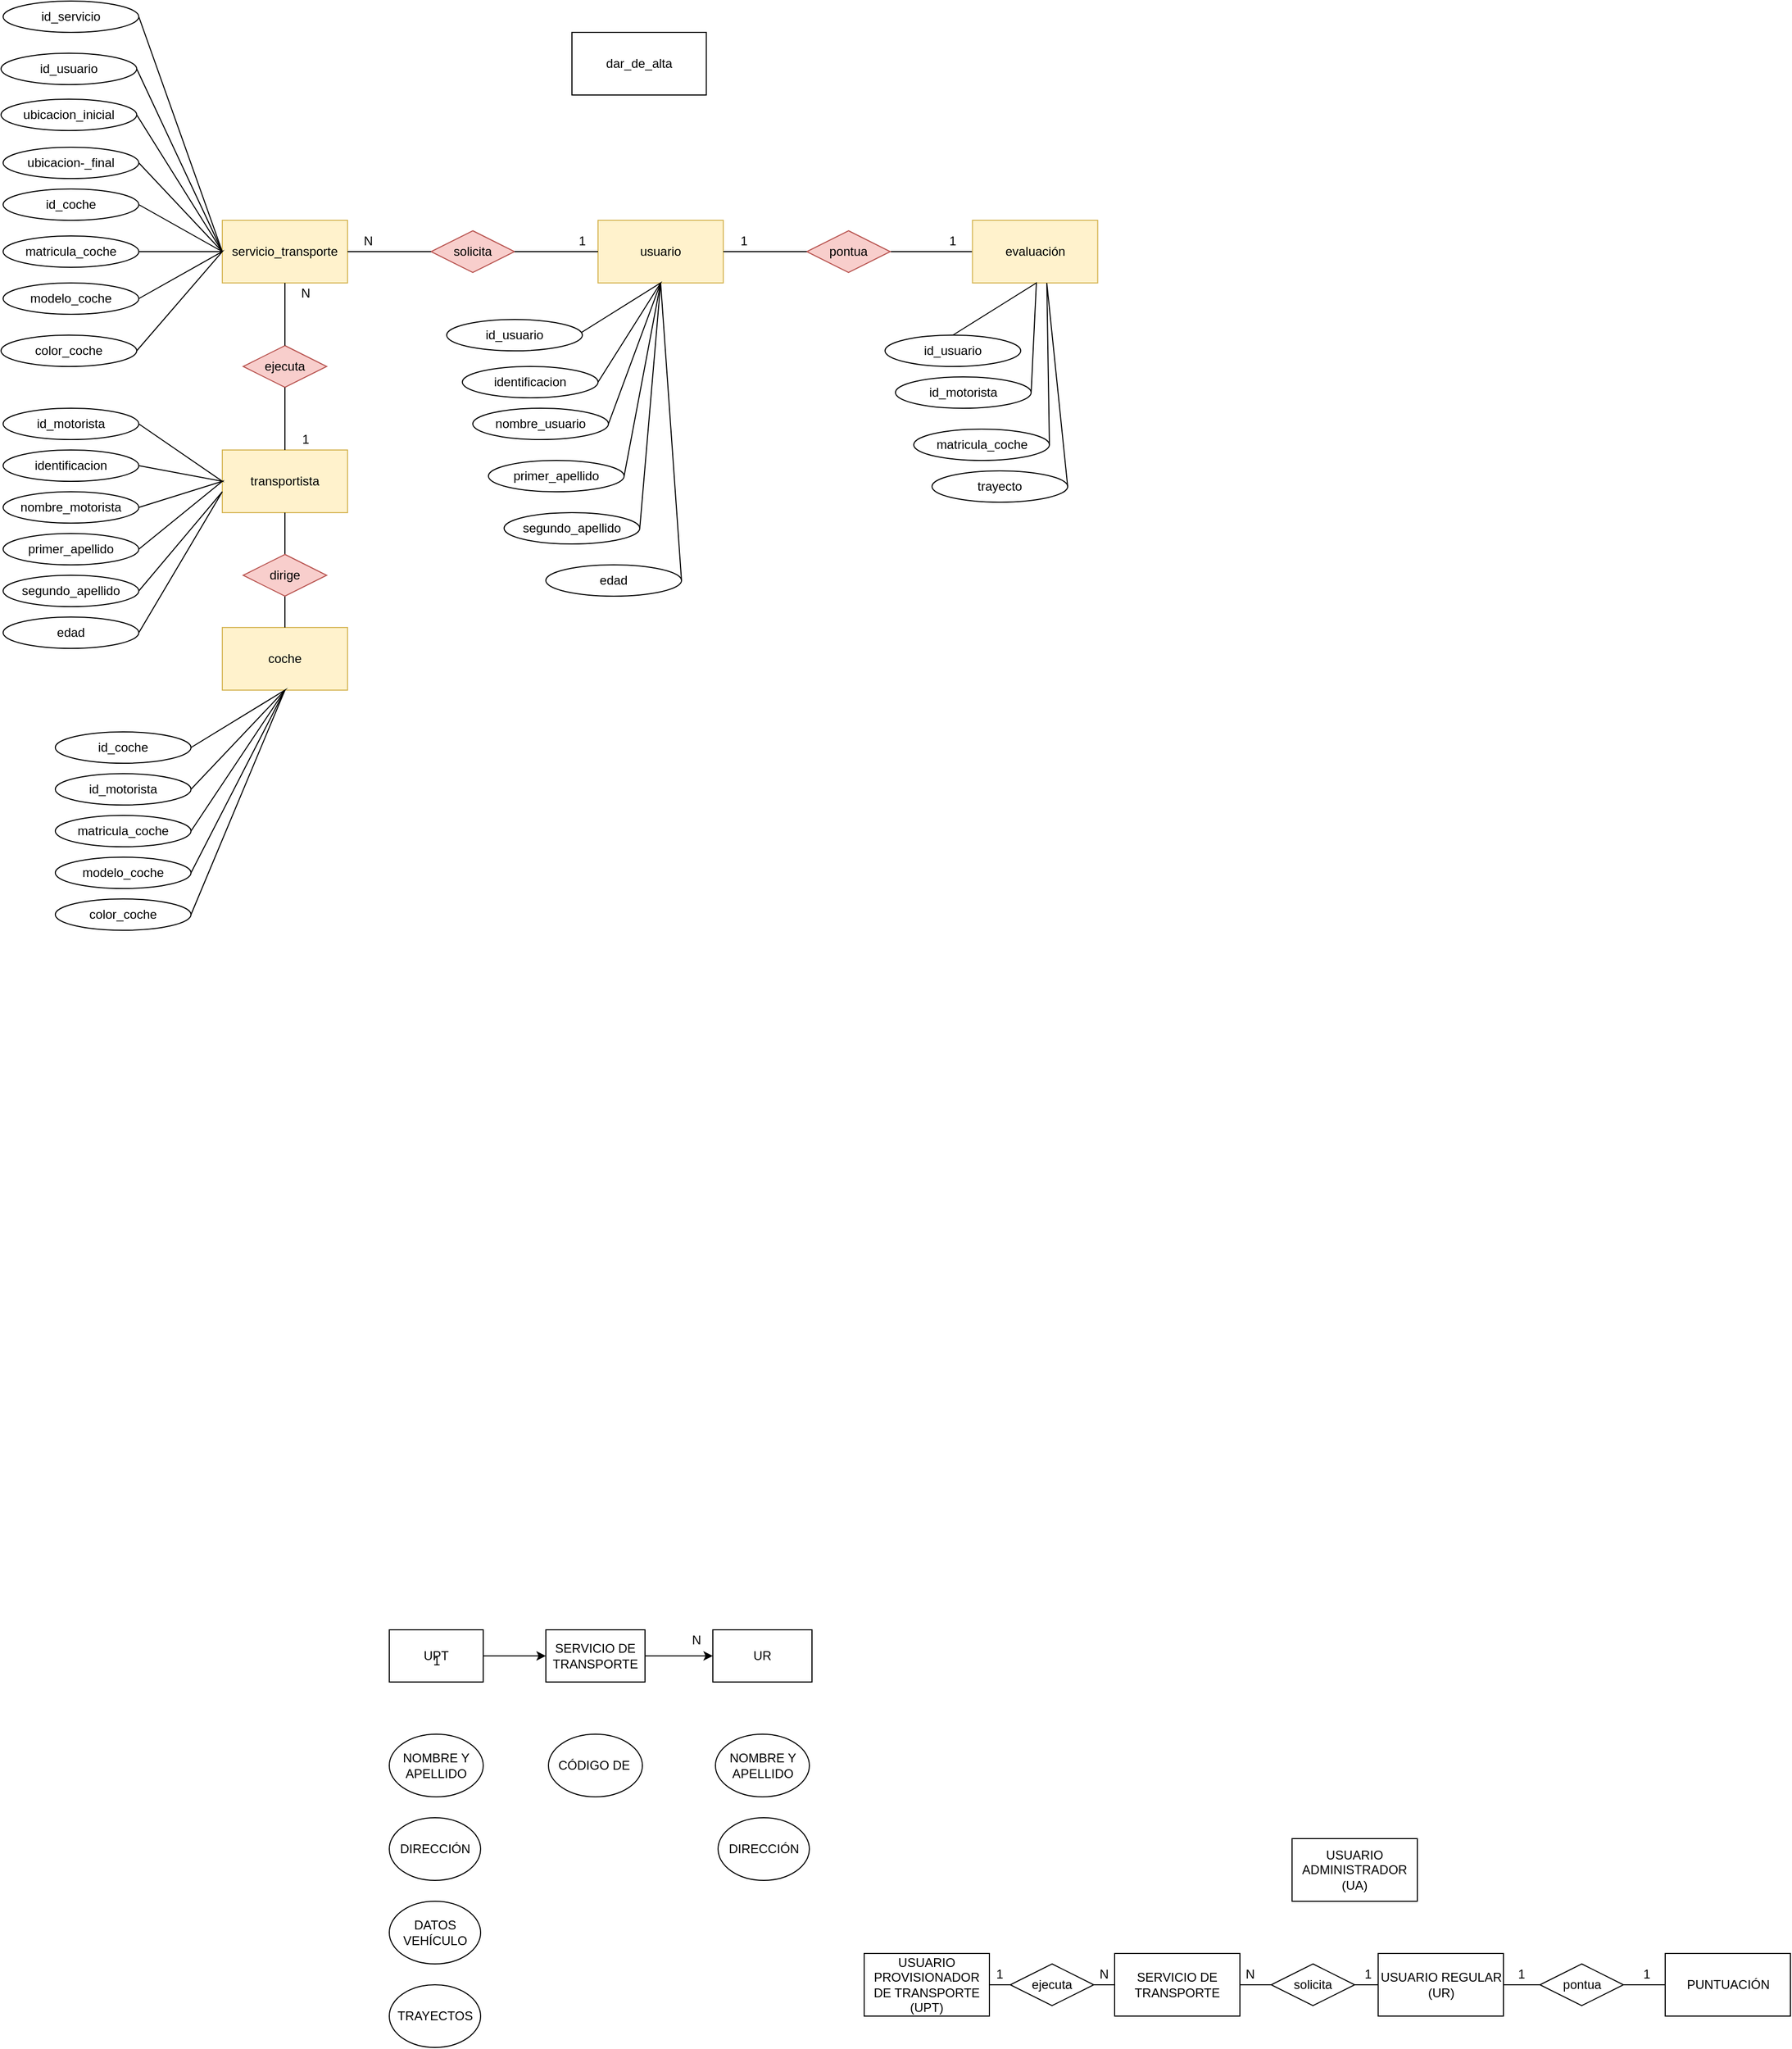 <mxfile version="22.1.18" type="github">
  <diagram id="R2lEEEUBdFMjLlhIrx00" name="Page-1">
    <mxGraphModel dx="1613" dy="414" grid="1" gridSize="10" guides="1" tooltips="1" connect="1" arrows="1" fold="1" page="1" pageScale="1" pageWidth="850" pageHeight="1100" math="0" shadow="0" extFonts="Permanent Marker^https://fonts.googleapis.com/css?family=Permanent+Marker">
      <root>
        <mxCell id="0" />
        <mxCell id="1" parent="0" />
        <mxCell id="RZV3hxSErV2ZTlqvOIvP-1" value="USUARIO PROVISIONADOR DE TRANSPORTE (UPT)" style="rounded=0;whiteSpace=wrap;html=1;labelBackgroundColor=none;" parent="1" vertex="1">
          <mxGeometry x="775" y="2100" width="120" height="60" as="geometry" />
        </mxCell>
        <mxCell id="RZV3hxSErV2ZTlqvOIvP-2" value="USUARIO REGULAR (UR)" style="rounded=0;whiteSpace=wrap;html=1;labelBackgroundColor=none;" parent="1" vertex="1">
          <mxGeometry x="1267.5" y="2100" width="120" height="60" as="geometry" />
        </mxCell>
        <mxCell id="RZV3hxSErV2ZTlqvOIvP-3" value="USUARIO ADMINISTRADOR&lt;br&gt;(UA)" style="rounded=0;whiteSpace=wrap;html=1;labelBackgroundColor=none;" parent="1" vertex="1">
          <mxGeometry x="1185" y="1990" width="120" height="60" as="geometry" />
        </mxCell>
        <mxCell id="RZV3hxSErV2ZTlqvOIvP-5" value="NOMBRE Y APELLIDO" style="ellipse;whiteSpace=wrap;html=1;labelBackgroundColor=none;" parent="1" vertex="1">
          <mxGeometry x="320" y="1890" width="90" height="60" as="geometry" />
        </mxCell>
        <mxCell id="RZV3hxSErV2ZTlqvOIvP-6" value="DIRECCIÓN" style="ellipse;whiteSpace=wrap;html=1;labelBackgroundColor=none;" parent="1" vertex="1">
          <mxGeometry x="320" y="1970" width="87.5" height="60" as="geometry" />
        </mxCell>
        <mxCell id="RZV3hxSErV2ZTlqvOIvP-7" value="NOMBRE Y APELLIDO" style="ellipse;whiteSpace=wrap;html=1;labelBackgroundColor=none;" parent="1" vertex="1">
          <mxGeometry x="632.5" y="1890" width="90" height="60" as="geometry" />
        </mxCell>
        <mxCell id="RZV3hxSErV2ZTlqvOIvP-8" value="DIRECCIÓN" style="ellipse;whiteSpace=wrap;html=1;labelBackgroundColor=none;" parent="1" vertex="1">
          <mxGeometry x="635" y="1970" width="87.5" height="60" as="geometry" />
        </mxCell>
        <mxCell id="RZV3hxSErV2ZTlqvOIvP-9" value="DATOS VEHÍCULO" style="ellipse;whiteSpace=wrap;html=1;labelBackgroundColor=none;" parent="1" vertex="1">
          <mxGeometry x="320" y="2050" width="87.5" height="60" as="geometry" />
        </mxCell>
        <mxCell id="RZV3hxSErV2ZTlqvOIvP-10" value="TRAYECTOS" style="ellipse;whiteSpace=wrap;html=1;labelBackgroundColor=none;" parent="1" vertex="1">
          <mxGeometry x="320" y="2130" width="87.5" height="60" as="geometry" />
        </mxCell>
        <mxCell id="RZV3hxSErV2ZTlqvOIvP-11" value="SERVICIO DE TRANSPORTE" style="rounded=0;whiteSpace=wrap;html=1;labelBackgroundColor=none;" parent="1" vertex="1">
          <mxGeometry x="1015" y="2100" width="120" height="60" as="geometry" />
        </mxCell>
        <mxCell id="RZV3hxSErV2ZTlqvOIvP-26" style="edgeStyle=orthogonalEdgeStyle;rounded=0;orthogonalLoop=1;jettySize=auto;html=1;entryX=0;entryY=0.5;entryDx=0;entryDy=0;labelBackgroundColor=none;fontColor=default;" parent="1" source="RZV3hxSErV2ZTlqvOIvP-12" target="RZV3hxSErV2ZTlqvOIvP-21" edge="1">
          <mxGeometry relative="1" as="geometry" />
        </mxCell>
        <mxCell id="RZV3hxSErV2ZTlqvOIvP-12" value="UPT" style="rounded=0;whiteSpace=wrap;html=1;labelBackgroundColor=none;" parent="1" vertex="1">
          <mxGeometry x="320" y="1790" width="90" height="50" as="geometry" />
        </mxCell>
        <mxCell id="RZV3hxSErV2ZTlqvOIvP-14" value="UR" style="rounded=0;whiteSpace=wrap;html=1;labelBackgroundColor=none;" parent="1" vertex="1">
          <mxGeometry x="630" y="1790" width="95" height="50" as="geometry" />
        </mxCell>
        <mxCell id="RZV3hxSErV2ZTlqvOIvP-18" value="1" style="text;html=1;strokeColor=none;fillColor=none;align=center;verticalAlign=middle;whiteSpace=wrap;rounded=0;labelBackgroundColor=none;" parent="1" vertex="1">
          <mxGeometry x="348.75" y="1810" width="32.5" height="20" as="geometry" />
        </mxCell>
        <mxCell id="RZV3hxSErV2ZTlqvOIvP-19" value="N" style="text;html=1;strokeColor=none;fillColor=none;align=center;verticalAlign=middle;whiteSpace=wrap;rounded=0;labelBackgroundColor=none;" parent="1" vertex="1">
          <mxGeometry x="597.5" y="1790" width="32.5" height="20" as="geometry" />
        </mxCell>
        <mxCell id="RZV3hxSErV2ZTlqvOIvP-28" style="edgeStyle=orthogonalEdgeStyle;rounded=0;orthogonalLoop=1;jettySize=auto;html=1;entryX=0;entryY=0.5;entryDx=0;entryDy=0;labelBackgroundColor=none;fontColor=default;" parent="1" source="RZV3hxSErV2ZTlqvOIvP-21" target="RZV3hxSErV2ZTlqvOIvP-14" edge="1">
          <mxGeometry relative="1" as="geometry" />
        </mxCell>
        <mxCell id="RZV3hxSErV2ZTlqvOIvP-21" value="SERVICIO DE TRANSPORTE" style="rounded=0;whiteSpace=wrap;html=1;labelBackgroundColor=none;" parent="1" vertex="1">
          <mxGeometry x="470" y="1790" width="95" height="50" as="geometry" />
        </mxCell>
        <mxCell id="RZV3hxSErV2ZTlqvOIvP-29" value="CÓDIGO DE&amp;nbsp;" style="ellipse;whiteSpace=wrap;html=1;labelBackgroundColor=none;" parent="1" vertex="1">
          <mxGeometry x="472.5" y="1890" width="90" height="60" as="geometry" />
        </mxCell>
        <mxCell id="RZV3hxSErV2ZTlqvOIvP-30" value="PUNTUACIÓN" style="rounded=0;whiteSpace=wrap;html=1;labelBackgroundColor=none;" parent="1" vertex="1">
          <mxGeometry x="1542.5" y="2100" width="120" height="60" as="geometry" />
        </mxCell>
        <mxCell id="UZvihDDz6vG9pODjjH-z-1" value="" style="endArrow=none;html=1;rounded=0;entryX=0;entryY=0.5;entryDx=0;entryDy=0;exitX=1;exitY=0.5;exitDx=0;exitDy=0;labelBackgroundColor=none;fontColor=default;" parent="1" source="UZvihDDz6vG9pODjjH-z-2" target="RZV3hxSErV2ZTlqvOIvP-11" edge="1">
          <mxGeometry width="50" height="50" relative="1" as="geometry">
            <mxPoint x="945" y="2170" as="sourcePoint" />
            <mxPoint x="995" y="2120" as="targetPoint" />
          </mxGeometry>
        </mxCell>
        <mxCell id="UZvihDDz6vG9pODjjH-z-3" value="" style="endArrow=none;html=1;rounded=0;entryX=0;entryY=0.5;entryDx=0;entryDy=0;exitX=1;exitY=0.5;exitDx=0;exitDy=0;labelBackgroundColor=none;fontColor=default;" parent="1" source="RZV3hxSErV2ZTlqvOIvP-1" target="UZvihDDz6vG9pODjjH-z-2" edge="1">
          <mxGeometry width="50" height="50" relative="1" as="geometry">
            <mxPoint x="925" y="2130" as="sourcePoint" />
            <mxPoint x="1045" y="2130" as="targetPoint" />
          </mxGeometry>
        </mxCell>
        <mxCell id="UZvihDDz6vG9pODjjH-z-2" value="ejecuta" style="rhombus;whiteSpace=wrap;html=1;labelBackgroundColor=none;" parent="1" vertex="1">
          <mxGeometry x="915" y="2110" width="80" height="40" as="geometry" />
        </mxCell>
        <mxCell id="UZvihDDz6vG9pODjjH-z-4" value="" style="endArrow=none;html=1;rounded=0;exitX=1;exitY=0.5;exitDx=0;exitDy=0;labelBackgroundColor=none;fontColor=default;" parent="1" source="UZvihDDz6vG9pODjjH-z-5" edge="1">
          <mxGeometry width="50" height="50" relative="1" as="geometry">
            <mxPoint x="1185" y="2150" as="sourcePoint" />
            <mxPoint x="1265" y="2130" as="targetPoint" />
          </mxGeometry>
        </mxCell>
        <mxCell id="UZvihDDz6vG9pODjjH-z-6" value="" style="endArrow=none;html=1;rounded=0;exitX=1;exitY=0.5;exitDx=0;exitDy=0;labelBackgroundColor=none;fontColor=default;" parent="1" source="RZV3hxSErV2ZTlqvOIvP-11" target="UZvihDDz6vG9pODjjH-z-5" edge="1">
          <mxGeometry width="50" height="50" relative="1" as="geometry">
            <mxPoint x="1165" y="2130" as="sourcePoint" />
            <mxPoint x="1265" y="2130" as="targetPoint" />
          </mxGeometry>
        </mxCell>
        <mxCell id="UZvihDDz6vG9pODjjH-z-5" value="solicita" style="rhombus;whiteSpace=wrap;html=1;labelBackgroundColor=none;" parent="1" vertex="1">
          <mxGeometry x="1165" y="2110" width="80" height="40" as="geometry" />
        </mxCell>
        <mxCell id="UZvihDDz6vG9pODjjH-z-9" value="" style="endArrow=none;html=1;rounded=0;entryX=0;entryY=0.5;entryDx=0;entryDy=0;exitX=1;exitY=0.5;exitDx=0;exitDy=0;labelBackgroundColor=none;fontColor=default;" parent="1" source="UZvihDDz6vG9pODjjH-z-5" target="RZV3hxSErV2ZTlqvOIvP-2" edge="1">
          <mxGeometry width="50" height="50" relative="1" as="geometry">
            <mxPoint x="1250" y="2180" as="sourcePoint" />
            <mxPoint x="1300" y="2130" as="targetPoint" />
          </mxGeometry>
        </mxCell>
        <mxCell id="UZvihDDz6vG9pODjjH-z-10" value="" style="endArrow=none;html=1;rounded=0;entryX=0;entryY=0.5;entryDx=0;entryDy=0;exitX=1;exitY=0.5;exitDx=0;exitDy=0;labelBackgroundColor=none;fontColor=default;" parent="1" source="UZvihDDz6vG9pODjjH-z-11" target="RZV3hxSErV2ZTlqvOIvP-30" edge="1">
          <mxGeometry width="50" height="50" relative="1" as="geometry">
            <mxPoint x="1415" y="2230" as="sourcePoint" />
            <mxPoint x="1465" y="2180" as="targetPoint" />
          </mxGeometry>
        </mxCell>
        <mxCell id="UZvihDDz6vG9pODjjH-z-12" value="" style="endArrow=none;html=1;rounded=0;entryX=0;entryY=0.5;entryDx=0;entryDy=0;exitX=1;exitY=0.5;exitDx=0;exitDy=0;labelBackgroundColor=none;fontColor=default;" parent="1" source="RZV3hxSErV2ZTlqvOIvP-2" target="UZvihDDz6vG9pODjjH-z-11" edge="1">
          <mxGeometry width="50" height="50" relative="1" as="geometry">
            <mxPoint x="1388" y="2130" as="sourcePoint" />
            <mxPoint x="1485" y="2130" as="targetPoint" />
          </mxGeometry>
        </mxCell>
        <mxCell id="UZvihDDz6vG9pODjjH-z-11" value="pontua" style="rhombus;whiteSpace=wrap;html=1;labelBackgroundColor=none;" parent="1" vertex="1">
          <mxGeometry x="1422.5" y="2110" width="80" height="40" as="geometry" />
        </mxCell>
        <mxCell id="UZvihDDz6vG9pODjjH-z-16" value="1" style="text;html=1;strokeColor=none;fillColor=none;align=center;verticalAlign=middle;whiteSpace=wrap;rounded=0;labelBackgroundColor=none;" parent="1" vertex="1">
          <mxGeometry x="895" y="2110" width="20" height="20" as="geometry" />
        </mxCell>
        <mxCell id="UZvihDDz6vG9pODjjH-z-18" value="N" style="text;html=1;strokeColor=none;fillColor=none;align=center;verticalAlign=middle;whiteSpace=wrap;rounded=0;labelBackgroundColor=none;" parent="1" vertex="1">
          <mxGeometry x="995" y="2110" width="20" height="20" as="geometry" />
        </mxCell>
        <mxCell id="UZvihDDz6vG9pODjjH-z-20" value="1" style="text;html=1;strokeColor=none;fillColor=none;align=center;verticalAlign=middle;whiteSpace=wrap;rounded=0;labelBackgroundColor=none;" parent="1" vertex="1">
          <mxGeometry x="1247.5" y="2110" width="20" height="20" as="geometry" />
        </mxCell>
        <mxCell id="UZvihDDz6vG9pODjjH-z-22" value="N" style="text;html=1;strokeColor=none;fillColor=none;align=center;verticalAlign=middle;whiteSpace=wrap;rounded=0;labelBackgroundColor=none;" parent="1" vertex="1">
          <mxGeometry x="1135" y="2110" width="20" height="20" as="geometry" />
        </mxCell>
        <mxCell id="UZvihDDz6vG9pODjjH-z-24" value="1" style="text;html=1;strokeColor=none;fillColor=none;align=center;verticalAlign=middle;whiteSpace=wrap;rounded=0;labelBackgroundColor=none;" parent="1" vertex="1">
          <mxGeometry x="1395" y="2110" width="20" height="20" as="geometry" />
        </mxCell>
        <mxCell id="UZvihDDz6vG9pODjjH-z-25" value="1" style="text;html=1;strokeColor=none;fillColor=none;align=center;verticalAlign=middle;whiteSpace=wrap;rounded=0;labelBackgroundColor=none;" parent="1" vertex="1">
          <mxGeometry x="1515" y="2110" width="20" height="20" as="geometry" />
        </mxCell>
        <mxCell id="UZvihDDz6vG9pODjjH-z-27" value="servicio_transporte" style="rounded=0;whiteSpace=wrap;html=1;labelBackgroundColor=none;fillColor=#fff2cc;strokeColor=#d6b656;" parent="1" vertex="1">
          <mxGeometry x="160" y="440" width="120" height="60" as="geometry" />
        </mxCell>
        <mxCell id="UZvihDDz6vG9pODjjH-z-28" value="ejecuta" style="rhombus;whiteSpace=wrap;html=1;labelBackgroundColor=none;fillColor=#f8cecc;strokeColor=#b85450;" parent="1" vertex="1">
          <mxGeometry x="180" y="560" width="80" height="40" as="geometry" />
        </mxCell>
        <mxCell id="UZvihDDz6vG9pODjjH-z-29" value="transportista" style="rounded=0;whiteSpace=wrap;html=1;labelBackgroundColor=none;fillColor=#fff2cc;strokeColor=#d6b656;" parent="1" vertex="1">
          <mxGeometry x="160" y="660" width="120" height="60" as="geometry" />
        </mxCell>
        <mxCell id="UZvihDDz6vG9pODjjH-z-30" value="solicita" style="rhombus;whiteSpace=wrap;html=1;labelBackgroundColor=none;fillColor=#f8cecc;strokeColor=#b85450;" parent="1" vertex="1">
          <mxGeometry x="360" y="450" width="80" height="40" as="geometry" />
        </mxCell>
        <mxCell id="UZvihDDz6vG9pODjjH-z-32" value="usuario" style="rounded=0;whiteSpace=wrap;html=1;labelBackgroundColor=none;fillColor=#fff2cc;strokeColor=#d6b656;" parent="1" vertex="1">
          <mxGeometry x="520" y="440" width="120" height="60" as="geometry" />
        </mxCell>
        <mxCell id="UZvihDDz6vG9pODjjH-z-33" value="" style="endArrow=none;html=1;rounded=0;entryX=0;entryY=0.5;entryDx=0;entryDy=0;exitX=1;exitY=0.5;exitDx=0;exitDy=0;labelBackgroundColor=none;fontColor=default;" parent="1" source="UZvihDDz6vG9pODjjH-z-30" target="UZvihDDz6vG9pODjjH-z-32" edge="1">
          <mxGeometry width="50" height="50" relative="1" as="geometry">
            <mxPoint x="455" y="510" as="sourcePoint" />
            <mxPoint x="505" y="460" as="targetPoint" />
          </mxGeometry>
        </mxCell>
        <mxCell id="UZvihDDz6vG9pODjjH-z-34" value="" style="endArrow=none;html=1;rounded=0;entryX=0;entryY=0.5;entryDx=0;entryDy=0;exitX=1;exitY=0.5;exitDx=0;exitDy=0;labelBackgroundColor=none;fontColor=default;" parent="1" source="UZvihDDz6vG9pODjjH-z-27" target="UZvihDDz6vG9pODjjH-z-30" edge="1">
          <mxGeometry width="50" height="50" relative="1" as="geometry">
            <mxPoint x="295" y="500" as="sourcePoint" />
            <mxPoint x="345" y="450" as="targetPoint" />
          </mxGeometry>
        </mxCell>
        <mxCell id="UZvihDDz6vG9pODjjH-z-35" value="" style="endArrow=none;html=1;rounded=0;entryX=0;entryY=0.5;entryDx=0;entryDy=0;exitX=1;exitY=0.5;exitDx=0;exitDy=0;labelBackgroundColor=none;fontColor=default;" parent="1" source="UZvihDDz6vG9pODjjH-z-43" target="UZvihDDz6vG9pODjjH-z-45" edge="1">
          <mxGeometry width="50" height="50" relative="1" as="geometry">
            <mxPoint x="800" y="535" as="sourcePoint" />
            <mxPoint x="850" y="485" as="targetPoint" />
          </mxGeometry>
        </mxCell>
        <mxCell id="UZvihDDz6vG9pODjjH-z-36" value="" style="endArrow=none;html=1;rounded=0;entryX=0.5;entryY=1;entryDx=0;entryDy=0;exitX=0.5;exitY=0;exitDx=0;exitDy=0;labelBackgroundColor=none;fontColor=default;" parent="1" source="UZvihDDz6vG9pODjjH-z-29" target="UZvihDDz6vG9pODjjH-z-28" edge="1">
          <mxGeometry width="50" height="50" relative="1" as="geometry">
            <mxPoint x="190" y="670" as="sourcePoint" />
            <mxPoint x="240" y="620" as="targetPoint" />
          </mxGeometry>
        </mxCell>
        <mxCell id="UZvihDDz6vG9pODjjH-z-37" value="" style="endArrow=none;html=1;rounded=0;entryX=0.5;entryY=1;entryDx=0;entryDy=0;exitX=0.5;exitY=0;exitDx=0;exitDy=0;labelBackgroundColor=none;fontColor=default;" parent="1" source="UZvihDDz6vG9pODjjH-z-28" target="UZvihDDz6vG9pODjjH-z-27" edge="1">
          <mxGeometry width="50" height="50" relative="1" as="geometry">
            <mxPoint x="195" y="560" as="sourcePoint" />
            <mxPoint x="245" y="510" as="targetPoint" />
          </mxGeometry>
        </mxCell>
        <mxCell id="UZvihDDz6vG9pODjjH-z-38" value="1" style="text;html=1;strokeColor=none;fillColor=none;align=center;verticalAlign=middle;whiteSpace=wrap;rounded=0;labelBackgroundColor=none;" parent="1" vertex="1">
          <mxGeometry x="230" y="640" width="20" height="20" as="geometry" />
        </mxCell>
        <mxCell id="UZvihDDz6vG9pODjjH-z-39" value="N" style="text;html=1;strokeColor=none;fillColor=none;align=center;verticalAlign=middle;whiteSpace=wrap;rounded=0;labelBackgroundColor=none;" parent="1" vertex="1">
          <mxGeometry x="230" y="500" width="20" height="20" as="geometry" />
        </mxCell>
        <mxCell id="UZvihDDz6vG9pODjjH-z-40" value="N" style="text;html=1;strokeColor=none;fillColor=none;align=center;verticalAlign=middle;whiteSpace=wrap;rounded=0;labelBackgroundColor=none;" parent="1" vertex="1">
          <mxGeometry x="290" y="450" width="20" height="20" as="geometry" />
        </mxCell>
        <mxCell id="UZvihDDz6vG9pODjjH-z-42" value="1" style="text;html=1;strokeColor=none;fillColor=none;align=center;verticalAlign=middle;whiteSpace=wrap;rounded=0;labelBackgroundColor=none;" parent="1" vertex="1">
          <mxGeometry x="495" y="450" width="20" height="20" as="geometry" />
        </mxCell>
        <mxCell id="UZvihDDz6vG9pODjjH-z-43" value="pontua" style="rhombus;whiteSpace=wrap;html=1;labelBackgroundColor=none;fillColor=#f8cecc;strokeColor=#b85450;" parent="1" vertex="1">
          <mxGeometry x="720" y="450" width="80" height="40" as="geometry" />
        </mxCell>
        <mxCell id="UZvihDDz6vG9pODjjH-z-45" value="evaluación" style="rounded=0;whiteSpace=wrap;html=1;labelBackgroundColor=none;fillColor=#fff2cc;strokeColor=#d6b656;" parent="1" vertex="1">
          <mxGeometry x="878.75" y="440" width="120" height="60" as="geometry" />
        </mxCell>
        <mxCell id="UZvihDDz6vG9pODjjH-z-46" value="" style="endArrow=none;html=1;rounded=0;entryX=0;entryY=0.5;entryDx=0;entryDy=0;exitX=1;exitY=0.5;exitDx=0;exitDy=0;labelBackgroundColor=none;fontColor=default;" parent="1" target="UZvihDDz6vG9pODjjH-z-43" edge="1">
          <mxGeometry width="50" height="50" relative="1" as="geometry">
            <mxPoint x="690" y="470" as="sourcePoint" />
            <mxPoint x="702.5" y="470" as="targetPoint" />
          </mxGeometry>
        </mxCell>
        <mxCell id="UZvihDDz6vG9pODjjH-z-47" value="dar_de_alta" style="rounded=0;whiteSpace=wrap;html=1;labelBackgroundColor=none;" parent="1" vertex="1">
          <mxGeometry x="495" y="260" width="128.75" height="60" as="geometry" />
        </mxCell>
        <mxCell id="UZvihDDz6vG9pODjjH-z-51" value="1" style="text;html=1;strokeColor=none;fillColor=none;align=center;verticalAlign=middle;whiteSpace=wrap;rounded=0;labelBackgroundColor=none;" parent="1" vertex="1">
          <mxGeometry x="850" y="450" width="20" height="20" as="geometry" />
        </mxCell>
        <mxCell id="UZvihDDz6vG9pODjjH-z-53" value="" style="endArrow=none;html=1;rounded=0;exitX=1;exitY=0.5;exitDx=0;exitDy=0;labelBackgroundColor=none;fontColor=default;" parent="1" source="UZvihDDz6vG9pODjjH-z-32" edge="1">
          <mxGeometry width="50" height="50" relative="1" as="geometry">
            <mxPoint x="640" y="470" as="sourcePoint" />
            <mxPoint x="690" y="470" as="targetPoint" />
          </mxGeometry>
        </mxCell>
        <mxCell id="UZvihDDz6vG9pODjjH-z-56" value="1" style="text;html=1;strokeColor=none;fillColor=none;align=center;verticalAlign=middle;whiteSpace=wrap;rounded=0;labelBackgroundColor=none;" parent="1" vertex="1">
          <mxGeometry x="650" y="450" width="20" height="20" as="geometry" />
        </mxCell>
        <mxCell id="UZvihDDz6vG9pODjjH-z-62" value="matricula_coche" style="ellipse;whiteSpace=wrap;html=1;labelBackgroundColor=none;" parent="1" vertex="1">
          <mxGeometry x="-50" y="455" width="130" height="30" as="geometry" />
        </mxCell>
        <mxCell id="UZvihDDz6vG9pODjjH-z-64" value="" style="endArrow=none;html=1;rounded=0;labelBackgroundColor=none;fontColor=default;entryX=1;entryY=0.5;entryDx=0;entryDy=0;exitX=1;exitY=0.5;exitDx=0;exitDy=0;" parent="1" source="VUBh9zfn_N3HPbpOxdJ6-12" target="VUBh9zfn_N3HPbpOxdJ6-4" edge="1">
          <mxGeometry width="50" height="50" relative="1" as="geometry">
            <mxPoint x="90" y="670" as="sourcePoint" />
            <mxPoint x="100" y="640" as="targetPoint" />
            <Array as="points">
              <mxPoint x="160" y="690" />
            </Array>
          </mxGeometry>
        </mxCell>
        <mxCell id="VUBh9zfn_N3HPbpOxdJ6-1" value="modelo_coche" style="ellipse;whiteSpace=wrap;html=1;labelBackgroundColor=none;" parent="1" vertex="1">
          <mxGeometry x="-50" y="500" width="130" height="30" as="geometry" />
        </mxCell>
        <mxCell id="VUBh9zfn_N3HPbpOxdJ6-2" value="" style="endArrow=none;html=1;rounded=0;entryX=1;entryY=0.5;entryDx=0;entryDy=0;exitX=1;exitY=0.5;exitDx=0;exitDy=0;" parent="1" source="VUBh9zfn_N3HPbpOxdJ6-3" target="VUBh9zfn_N3HPbpOxdJ6-1" edge="1">
          <mxGeometry width="50" height="50" relative="1" as="geometry">
            <mxPoint x="70" y="510" as="sourcePoint" />
            <mxPoint x="120" y="470" as="targetPoint" />
            <Array as="points">
              <mxPoint x="160" y="470" />
            </Array>
          </mxGeometry>
        </mxCell>
        <mxCell id="VUBh9zfn_N3HPbpOxdJ6-3" value="color_coche" style="ellipse;whiteSpace=wrap;html=1;labelBackgroundColor=none;" parent="1" vertex="1">
          <mxGeometry x="-52" y="550" width="130" height="30" as="geometry" />
        </mxCell>
        <mxCell id="VUBh9zfn_N3HPbpOxdJ6-4" value="id_motorista" style="ellipse;whiteSpace=wrap;html=1;labelBackgroundColor=none;" parent="1" vertex="1">
          <mxGeometry x="-50" y="620" width="130" height="30" as="geometry" />
        </mxCell>
        <mxCell id="VUBh9zfn_N3HPbpOxdJ6-5" value="segundo_apellido" style="ellipse;whiteSpace=wrap;html=1;labelBackgroundColor=none;" parent="1" vertex="1">
          <mxGeometry x="-50" y="780" width="130" height="30" as="geometry" />
        </mxCell>
        <mxCell id="VUBh9zfn_N3HPbpOxdJ6-6" value="primer_apellido" style="ellipse;whiteSpace=wrap;html=1;labelBackgroundColor=none;" parent="1" vertex="1">
          <mxGeometry x="-50" y="740" width="130" height="30" as="geometry" />
        </mxCell>
        <mxCell id="VUBh9zfn_N3HPbpOxdJ6-7" value="nombre_motorista" style="ellipse;whiteSpace=wrap;html=1;labelBackgroundColor=none;" parent="1" vertex="1">
          <mxGeometry x="-50" y="700" width="130" height="30" as="geometry" />
        </mxCell>
        <mxCell id="VUBh9zfn_N3HPbpOxdJ6-9" value="" style="endArrow=none;html=1;rounded=0;entryX=1;entryY=0.5;entryDx=0;entryDy=0;exitX=1;exitY=0.5;exitDx=0;exitDy=0;" parent="1" source="VUBh9zfn_N3HPbpOxdJ6-11" target="VUBh9zfn_N3HPbpOxdJ6-5" edge="1">
          <mxGeometry width="50" height="50" relative="1" as="geometry">
            <mxPoint x="100" y="740" as="sourcePoint" />
            <mxPoint x="70" y="730" as="targetPoint" />
            <Array as="points">
              <mxPoint x="160" y="700" />
            </Array>
          </mxGeometry>
        </mxCell>
        <mxCell id="VUBh9zfn_N3HPbpOxdJ6-10" value="" style="endArrow=none;html=1;rounded=0;entryX=1;entryY=0.5;entryDx=0;entryDy=0;" parent="1" target="VUBh9zfn_N3HPbpOxdJ6-20" edge="1">
          <mxGeometry width="50" height="50" relative="1" as="geometry">
            <mxPoint x="500" y="550" as="sourcePoint" />
            <mxPoint x="510" y="580" as="targetPoint" />
            <Array as="points">
              <mxPoint x="580" y="500" />
            </Array>
          </mxGeometry>
        </mxCell>
        <mxCell id="VUBh9zfn_N3HPbpOxdJ6-11" value="edad" style="ellipse;whiteSpace=wrap;html=1;labelBackgroundColor=none;" parent="1" vertex="1">
          <mxGeometry x="-50" y="820" width="130" height="30" as="geometry" />
        </mxCell>
        <mxCell id="VUBh9zfn_N3HPbpOxdJ6-12" value="identificacion" style="ellipse;whiteSpace=wrap;html=1;labelBackgroundColor=none;" parent="1" vertex="1">
          <mxGeometry x="-50" y="660" width="130" height="30" as="geometry" />
        </mxCell>
        <mxCell id="VUBh9zfn_N3HPbpOxdJ6-14" value="" style="endArrow=none;html=1;rounded=0;exitX=1;exitY=0.5;exitDx=0;exitDy=0;entryX=1;entryY=0.5;entryDx=0;entryDy=0;" parent="1" source="VUBh9zfn_N3HPbpOxdJ6-6" target="VUBh9zfn_N3HPbpOxdJ6-7" edge="1">
          <mxGeometry width="50" height="50" relative="1" as="geometry">
            <mxPoint x="70" y="730" as="sourcePoint" />
            <mxPoint x="120" y="680" as="targetPoint" />
            <Array as="points">
              <mxPoint x="160" y="690" />
            </Array>
          </mxGeometry>
        </mxCell>
        <mxCell id="VUBh9zfn_N3HPbpOxdJ6-15" value="id_usuario" style="ellipse;whiteSpace=wrap;html=1;labelBackgroundColor=none;" parent="1" vertex="1">
          <mxGeometry x="375" y="535" width="130" height="30" as="geometry" />
        </mxCell>
        <mxCell id="VUBh9zfn_N3HPbpOxdJ6-16" value="segundo_apellido" style="ellipse;whiteSpace=wrap;html=1;labelBackgroundColor=none;" parent="1" vertex="1">
          <mxGeometry x="430" y="720" width="130" height="30" as="geometry" />
        </mxCell>
        <mxCell id="VUBh9zfn_N3HPbpOxdJ6-17" value="primer_apellido" style="ellipse;whiteSpace=wrap;html=1;labelBackgroundColor=none;" parent="1" vertex="1">
          <mxGeometry x="415" y="670" width="130" height="30" as="geometry" />
        </mxCell>
        <mxCell id="VUBh9zfn_N3HPbpOxdJ6-18" value="nombre_usuario" style="ellipse;whiteSpace=wrap;html=1;labelBackgroundColor=none;" parent="1" vertex="1">
          <mxGeometry x="400" y="620" width="130" height="30" as="geometry" />
        </mxCell>
        <mxCell id="VUBh9zfn_N3HPbpOxdJ6-19" value="edad" style="ellipse;whiteSpace=wrap;html=1;labelBackgroundColor=none;" parent="1" vertex="1">
          <mxGeometry x="470" y="770" width="130" height="30" as="geometry" />
        </mxCell>
        <mxCell id="VUBh9zfn_N3HPbpOxdJ6-20" value="identificacion" style="ellipse;whiteSpace=wrap;html=1;labelBackgroundColor=none;" parent="1" vertex="1">
          <mxGeometry x="390" y="580" width="130" height="30" as="geometry" />
        </mxCell>
        <mxCell id="VUBh9zfn_N3HPbpOxdJ6-24" value="" style="endArrow=none;html=1;rounded=0;exitX=1;exitY=0.5;exitDx=0;exitDy=0;entryX=1;entryY=0.5;entryDx=0;entryDy=0;" parent="1" source="VUBh9zfn_N3HPbpOxdJ6-18" target="VUBh9zfn_N3HPbpOxdJ6-17" edge="1">
          <mxGeometry width="50" height="50" relative="1" as="geometry">
            <mxPoint x="570" y="615" as="sourcePoint" />
            <mxPoint x="620" y="565" as="targetPoint" />
            <Array as="points">
              <mxPoint x="580" y="500" />
            </Array>
          </mxGeometry>
        </mxCell>
        <mxCell id="VUBh9zfn_N3HPbpOxdJ6-25" value="" style="endArrow=none;html=1;rounded=0;exitX=1;exitY=0.5;exitDx=0;exitDy=0;entryX=1;entryY=0.5;entryDx=0;entryDy=0;" parent="1" source="VUBh9zfn_N3HPbpOxdJ6-16" target="VUBh9zfn_N3HPbpOxdJ6-19" edge="1">
          <mxGeometry width="50" height="50" relative="1" as="geometry">
            <mxPoint x="615" y="750" as="sourcePoint" />
            <mxPoint x="665" y="700" as="targetPoint" />
            <Array as="points">
              <mxPoint x="580" y="500" />
            </Array>
          </mxGeometry>
        </mxCell>
        <mxCell id="VUBh9zfn_N3HPbpOxdJ6-29" value="id_usuario" style="ellipse;whiteSpace=wrap;html=1;labelBackgroundColor=none;" parent="1" vertex="1">
          <mxGeometry x="795" y="550" width="130" height="30" as="geometry" />
        </mxCell>
        <mxCell id="VUBh9zfn_N3HPbpOxdJ6-30" value="id_motorista" style="ellipse;whiteSpace=wrap;html=1;labelBackgroundColor=none;" parent="1" vertex="1">
          <mxGeometry x="805" y="590" width="130" height="30" as="geometry" />
        </mxCell>
        <mxCell id="VUBh9zfn_N3HPbpOxdJ6-31" value="matricula_coche" style="ellipse;whiteSpace=wrap;html=1;labelBackgroundColor=none;" parent="1" vertex="1">
          <mxGeometry x="822.5" y="640" width="130" height="30" as="geometry" />
        </mxCell>
        <mxCell id="VUBh9zfn_N3HPbpOxdJ6-32" value="" style="endArrow=none;html=1;rounded=0;exitX=0.5;exitY=0;exitDx=0;exitDy=0;entryX=1;entryY=0.5;entryDx=0;entryDy=0;" parent="1" source="VUBh9zfn_N3HPbpOxdJ6-29" target="VUBh9zfn_N3HPbpOxdJ6-30" edge="1">
          <mxGeometry width="50" height="50" relative="1" as="geometry">
            <mxPoint x="948.75" y="580" as="sourcePoint" />
            <mxPoint x="1150" y="660" as="targetPoint" />
            <Array as="points">
              <mxPoint x="940" y="500" />
            </Array>
          </mxGeometry>
        </mxCell>
        <mxCell id="VUBh9zfn_N3HPbpOxdJ6-35" value="" style="endArrow=none;html=1;rounded=0;exitX=1;exitY=0.5;exitDx=0;exitDy=0;entryX=1;entryY=0.5;entryDx=0;entryDy=0;" parent="1" source="VUBh9zfn_N3HPbpOxdJ6-31" target="VUBh9zfn_N3HPbpOxdJ6-36" edge="1">
          <mxGeometry width="50" height="50" relative="1" as="geometry">
            <mxPoint x="998.75" y="620" as="sourcePoint" />
            <mxPoint x="940" y="650" as="targetPoint" />
            <Array as="points">
              <mxPoint x="950" y="500" />
            </Array>
          </mxGeometry>
        </mxCell>
        <mxCell id="VUBh9zfn_N3HPbpOxdJ6-36" value="trayecto" style="ellipse;whiteSpace=wrap;html=1;labelBackgroundColor=none;" parent="1" vertex="1">
          <mxGeometry x="840" y="680" width="130" height="30" as="geometry" />
        </mxCell>
        <mxCell id="VUBh9zfn_N3HPbpOxdJ6-37" value="coche" style="rounded=0;whiteSpace=wrap;html=1;labelBackgroundColor=none;fillColor=#fff2cc;strokeColor=#d6b656;" parent="1" vertex="1">
          <mxGeometry x="160" y="830" width="120" height="60" as="geometry" />
        </mxCell>
        <mxCell id="VUBh9zfn_N3HPbpOxdJ6-38" value="" style="endArrow=none;html=1;rounded=0;entryX=0.5;entryY=1;entryDx=0;entryDy=0;exitX=0.5;exitY=0;exitDx=0;exitDy=0;" parent="1" source="VUBh9zfn_N3HPbpOxdJ6-39" target="UZvihDDz6vG9pODjjH-z-29" edge="1">
          <mxGeometry width="50" height="50" relative="1" as="geometry">
            <mxPoint x="230" y="820" as="sourcePoint" />
            <mxPoint x="280" y="770" as="targetPoint" />
            <Array as="points" />
          </mxGeometry>
        </mxCell>
        <mxCell id="VUBh9zfn_N3HPbpOxdJ6-40" value="" style="endArrow=none;html=1;rounded=0;entryX=0.5;entryY=1;entryDx=0;entryDy=0;exitX=0.5;exitY=0;exitDx=0;exitDy=0;" parent="1" source="VUBh9zfn_N3HPbpOxdJ6-37" target="VUBh9zfn_N3HPbpOxdJ6-39" edge="1">
          <mxGeometry width="50" height="50" relative="1" as="geometry">
            <mxPoint x="220" y="830" as="sourcePoint" />
            <mxPoint x="220" y="720" as="targetPoint" />
            <Array as="points" />
          </mxGeometry>
        </mxCell>
        <mxCell id="VUBh9zfn_N3HPbpOxdJ6-39" value="dirige" style="rhombus;whiteSpace=wrap;html=1;labelBackgroundColor=none;fillColor=#f8cecc;strokeColor=#b85450;" parent="1" vertex="1">
          <mxGeometry x="180" y="760" width="80" height="40" as="geometry" />
        </mxCell>
        <mxCell id="VUBh9zfn_N3HPbpOxdJ6-41" value="id_motorista" style="ellipse;whiteSpace=wrap;html=1;labelBackgroundColor=none;" parent="1" vertex="1">
          <mxGeometry y="970" width="130" height="30" as="geometry" />
        </mxCell>
        <mxCell id="VUBh9zfn_N3HPbpOxdJ6-42" value="color_coche" style="ellipse;whiteSpace=wrap;html=1;labelBackgroundColor=none;" parent="1" vertex="1">
          <mxGeometry y="1090" width="130" height="30" as="geometry" />
        </mxCell>
        <mxCell id="VUBh9zfn_N3HPbpOxdJ6-43" value="matricula_coche" style="ellipse;whiteSpace=wrap;html=1;labelBackgroundColor=none;" parent="1" vertex="1">
          <mxGeometry y="1010" width="130" height="30" as="geometry" />
        </mxCell>
        <mxCell id="VUBh9zfn_N3HPbpOxdJ6-44" value="id_coche" style="ellipse;whiteSpace=wrap;html=1;labelBackgroundColor=none;" parent="1" vertex="1">
          <mxGeometry x="-50" y="410" width="130" height="30" as="geometry" />
        </mxCell>
        <mxCell id="VUBh9zfn_N3HPbpOxdJ6-45" value="" style="endArrow=none;html=1;rounded=0;exitX=1;exitY=0.5;exitDx=0;exitDy=0;" parent="1" source="VUBh9zfn_N3HPbpOxdJ6-44" edge="1">
          <mxGeometry width="50" height="50" relative="1" as="geometry">
            <mxPoint x="130" y="410" as="sourcePoint" />
            <mxPoint x="160" y="470" as="targetPoint" />
          </mxGeometry>
        </mxCell>
        <mxCell id="VUBh9zfn_N3HPbpOxdJ6-46" value="ubicacion-_final" style="ellipse;whiteSpace=wrap;html=1;labelBackgroundColor=none;" parent="1" vertex="1">
          <mxGeometry x="-50" y="370" width="130" height="30" as="geometry" />
        </mxCell>
        <mxCell id="VUBh9zfn_N3HPbpOxdJ6-47" value="ubicacion_inicial" style="ellipse;whiteSpace=wrap;html=1;labelBackgroundColor=none;" parent="1" vertex="1">
          <mxGeometry x="-52" y="324" width="130" height="30" as="geometry" />
        </mxCell>
        <mxCell id="VUBh9zfn_N3HPbpOxdJ6-48" value="" style="endArrow=none;html=1;rounded=0;exitX=1;exitY=0.5;exitDx=0;exitDy=0;entryX=1;entryY=0.5;entryDx=0;entryDy=0;" parent="1" source="VUBh9zfn_N3HPbpOxdJ6-47" target="VUBh9zfn_N3HPbpOxdJ6-46" edge="1">
          <mxGeometry width="50" height="50" relative="1" as="geometry">
            <mxPoint x="160" y="390" as="sourcePoint" />
            <mxPoint x="210" y="330" as="targetPoint" />
            <Array as="points">
              <mxPoint x="160" y="470" />
            </Array>
          </mxGeometry>
        </mxCell>
        <mxCell id="VUBh9zfn_N3HPbpOxdJ6-49" value="id_coche" style="ellipse;whiteSpace=wrap;html=1;labelBackgroundColor=none;" parent="1" vertex="1">
          <mxGeometry y="930" width="130" height="30" as="geometry" />
        </mxCell>
        <mxCell id="VUBh9zfn_N3HPbpOxdJ6-50" value="modelo_coche" style="ellipse;whiteSpace=wrap;html=1;labelBackgroundColor=none;" parent="1" vertex="1">
          <mxGeometry y="1050" width="130" height="30" as="geometry" />
        </mxCell>
        <mxCell id="VUBh9zfn_N3HPbpOxdJ6-51" value="" style="endArrow=none;html=1;rounded=0;exitX=1;exitY=0.5;exitDx=0;exitDy=0;entryX=1;entryY=0.5;entryDx=0;entryDy=0;" parent="1" source="VUBh9zfn_N3HPbpOxdJ6-49" target="VUBh9zfn_N3HPbpOxdJ6-41" edge="1">
          <mxGeometry width="50" height="50" relative="1" as="geometry">
            <mxPoint x="130" y="930" as="sourcePoint" />
            <mxPoint x="120" y="990" as="targetPoint" />
            <Array as="points">
              <mxPoint x="220" y="890" />
            </Array>
          </mxGeometry>
        </mxCell>
        <mxCell id="VUBh9zfn_N3HPbpOxdJ6-52" value="" style="endArrow=none;html=1;rounded=0;exitX=1;exitY=0.5;exitDx=0;exitDy=0;" parent="1" source="VUBh9zfn_N3HPbpOxdJ6-42" edge="1">
          <mxGeometry width="50" height="50" relative="1" as="geometry">
            <mxPoint x="250" y="1070" as="sourcePoint" />
            <mxPoint x="130" y="1105" as="targetPoint" />
            <Array as="points">
              <mxPoint x="220" y="890" />
            </Array>
          </mxGeometry>
        </mxCell>
        <mxCell id="VUBh9zfn_N3HPbpOxdJ6-53" value="" style="endArrow=none;html=1;rounded=0;exitX=1;exitY=0.5;exitDx=0;exitDy=0;entryX=1;entryY=0.5;entryDx=0;entryDy=0;" parent="1" source="VUBh9zfn_N3HPbpOxdJ6-43" target="VUBh9zfn_N3HPbpOxdJ6-50" edge="1">
          <mxGeometry width="50" height="50" relative="1" as="geometry">
            <mxPoint x="195" y="1010" as="sourcePoint" />
            <mxPoint x="245" y="960" as="targetPoint" />
            <Array as="points">
              <mxPoint x="220" y="890" />
            </Array>
          </mxGeometry>
        </mxCell>
        <mxCell id="4h6LSxT9tbR2PbQqWZN6-1" value="id_usuario" style="ellipse;whiteSpace=wrap;html=1;labelBackgroundColor=none;" vertex="1" parent="1">
          <mxGeometry x="-52" y="280" width="130" height="30" as="geometry" />
        </mxCell>
        <mxCell id="4h6LSxT9tbR2PbQqWZN6-2" value="id_servicio" style="ellipse;whiteSpace=wrap;html=1;labelBackgroundColor=none;" vertex="1" parent="1">
          <mxGeometry x="-50" y="230" width="130" height="30" as="geometry" />
        </mxCell>
        <mxCell id="4h6LSxT9tbR2PbQqWZN6-4" value="" style="endArrow=none;html=1;rounded=0;entryX=1;entryY=0.5;entryDx=0;entryDy=0;" edge="1" parent="1" target="4h6LSxT9tbR2PbQqWZN6-2">
          <mxGeometry width="50" height="50" relative="1" as="geometry">
            <mxPoint x="160" y="470" as="sourcePoint" />
            <mxPoint x="230" y="330" as="targetPoint" />
          </mxGeometry>
        </mxCell>
        <mxCell id="4h6LSxT9tbR2PbQqWZN6-5" value="" style="endArrow=none;html=1;rounded=0;entryX=1;entryY=0.5;entryDx=0;entryDy=0;" edge="1" parent="1" target="4h6LSxT9tbR2PbQqWZN6-1">
          <mxGeometry width="50" height="50" relative="1" as="geometry">
            <mxPoint x="160" y="470" as="sourcePoint" />
            <mxPoint x="230" y="330" as="targetPoint" />
          </mxGeometry>
        </mxCell>
        <mxCell id="4h6LSxT9tbR2PbQqWZN6-6" value="" style="endArrow=none;html=1;rounded=0;entryX=1;entryY=0.5;entryDx=0;entryDy=0;" edge="1" parent="1" target="UZvihDDz6vG9pODjjH-z-62">
          <mxGeometry width="50" height="50" relative="1" as="geometry">
            <mxPoint x="160" y="470" as="sourcePoint" />
            <mxPoint x="230" y="490" as="targetPoint" />
          </mxGeometry>
        </mxCell>
      </root>
    </mxGraphModel>
  </diagram>
</mxfile>
